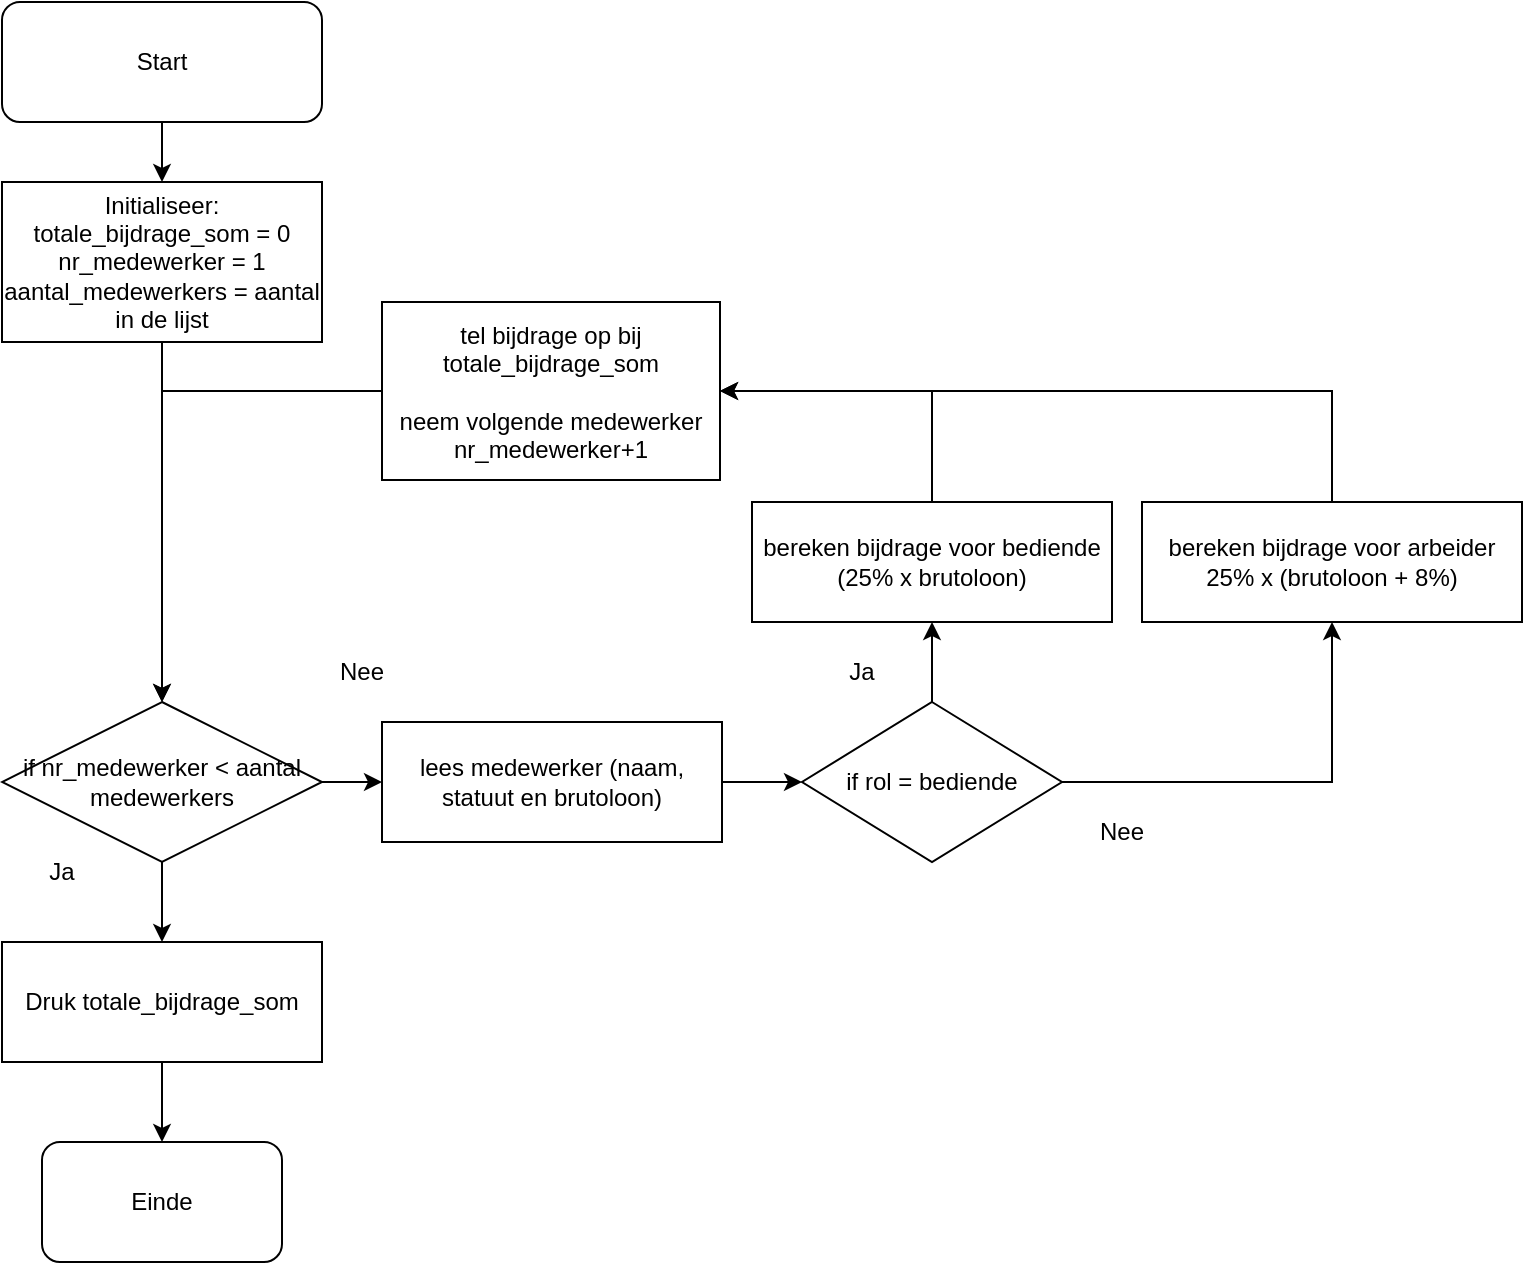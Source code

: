 <mxfile version="24.8.6">
  <diagram name="Page-1" id="o0Fvx379OKAzdxpli8dA">
    <mxGraphModel dx="1037" dy="611" grid="1" gridSize="10" guides="1" tooltips="1" connect="1" arrows="1" fold="1" page="1" pageScale="1" pageWidth="850" pageHeight="1100" math="0" shadow="0">
      <root>
        <mxCell id="0" />
        <mxCell id="1" parent="0" />
        <mxCell id="kPjmXngsmsVLts5UkG2c-30" value="" style="edgeStyle=orthogonalEdgeStyle;rounded=0;orthogonalLoop=1;jettySize=auto;html=1;" edge="1" parent="1" source="kPjmXngsmsVLts5UkG2c-1" target="kPjmXngsmsVLts5UkG2c-2">
          <mxGeometry relative="1" as="geometry" />
        </mxCell>
        <mxCell id="kPjmXngsmsVLts5UkG2c-1" value="Start" style="rounded=1;whiteSpace=wrap;html=1;" vertex="1" parent="1">
          <mxGeometry x="80" y="40" width="160" height="60" as="geometry" />
        </mxCell>
        <mxCell id="kPjmXngsmsVLts5UkG2c-15" style="edgeStyle=orthogonalEdgeStyle;rounded=0;orthogonalLoop=1;jettySize=auto;html=1;exitX=0.5;exitY=1;exitDx=0;exitDy=0;entryX=0.5;entryY=0;entryDx=0;entryDy=0;" edge="1" parent="1" source="kPjmXngsmsVLts5UkG2c-2" target="kPjmXngsmsVLts5UkG2c-3">
          <mxGeometry relative="1" as="geometry" />
        </mxCell>
        <mxCell id="kPjmXngsmsVLts5UkG2c-2" value="&lt;div&gt;Initialiseer:&lt;/div&gt;totale_bijdrage_som = 0&lt;div&gt;nr_medewerker = 1&lt;/div&gt;&lt;div&gt;aantal_medewerkers = aantal in de lijst&lt;/div&gt;" style="rounded=0;whiteSpace=wrap;html=1;" vertex="1" parent="1">
          <mxGeometry x="80" y="130" width="160" height="80" as="geometry" />
        </mxCell>
        <mxCell id="kPjmXngsmsVLts5UkG2c-16" value="" style="edgeStyle=orthogonalEdgeStyle;rounded=0;orthogonalLoop=1;jettySize=auto;html=1;" edge="1" parent="1" source="kPjmXngsmsVLts5UkG2c-3" target="kPjmXngsmsVLts5UkG2c-4">
          <mxGeometry relative="1" as="geometry" />
        </mxCell>
        <mxCell id="kPjmXngsmsVLts5UkG2c-27" value="" style="edgeStyle=orthogonalEdgeStyle;rounded=0;orthogonalLoop=1;jettySize=auto;html=1;" edge="1" parent="1" source="kPjmXngsmsVLts5UkG2c-3" target="kPjmXngsmsVLts5UkG2c-26">
          <mxGeometry relative="1" as="geometry" />
        </mxCell>
        <mxCell id="kPjmXngsmsVLts5UkG2c-3" value="if nr_medewerker &amp;lt; aantal medewerkers" style="rhombus;whiteSpace=wrap;html=1;" vertex="1" parent="1">
          <mxGeometry x="80" y="390" width="160" height="80" as="geometry" />
        </mxCell>
        <mxCell id="kPjmXngsmsVLts5UkG2c-17" value="" style="edgeStyle=orthogonalEdgeStyle;rounded=0;orthogonalLoop=1;jettySize=auto;html=1;" edge="1" parent="1" source="kPjmXngsmsVLts5UkG2c-4" target="kPjmXngsmsVLts5UkG2c-5">
          <mxGeometry relative="1" as="geometry" />
        </mxCell>
        <mxCell id="kPjmXngsmsVLts5UkG2c-4" value="lees medewerker (naam, statuut en brutoloon)" style="rounded=0;whiteSpace=wrap;html=1;" vertex="1" parent="1">
          <mxGeometry x="270" y="400" width="170" height="60" as="geometry" />
        </mxCell>
        <mxCell id="kPjmXngsmsVLts5UkG2c-21" style="edgeStyle=orthogonalEdgeStyle;rounded=0;orthogonalLoop=1;jettySize=auto;html=1;exitX=1;exitY=0.5;exitDx=0;exitDy=0;entryX=0.5;entryY=1;entryDx=0;entryDy=0;" edge="1" parent="1" source="kPjmXngsmsVLts5UkG2c-5" target="kPjmXngsmsVLts5UkG2c-11">
          <mxGeometry relative="1" as="geometry" />
        </mxCell>
        <mxCell id="kPjmXngsmsVLts5UkG2c-22" value="" style="edgeStyle=orthogonalEdgeStyle;rounded=0;orthogonalLoop=1;jettySize=auto;html=1;" edge="1" parent="1" source="kPjmXngsmsVLts5UkG2c-5" target="kPjmXngsmsVLts5UkG2c-10">
          <mxGeometry relative="1" as="geometry" />
        </mxCell>
        <mxCell id="kPjmXngsmsVLts5UkG2c-5" value="if rol = bediende" style="rhombus;whiteSpace=wrap;html=1;" vertex="1" parent="1">
          <mxGeometry x="480" y="390" width="130" height="80" as="geometry" />
        </mxCell>
        <mxCell id="kPjmXngsmsVLts5UkG2c-8" value="Nee" style="text;html=1;align=center;verticalAlign=middle;whiteSpace=wrap;rounded=0;" vertex="1" parent="1">
          <mxGeometry x="230" y="360" width="60" height="30" as="geometry" />
        </mxCell>
        <mxCell id="kPjmXngsmsVLts5UkG2c-9" value="Ja" style="text;html=1;align=center;verticalAlign=middle;whiteSpace=wrap;rounded=0;" vertex="1" parent="1">
          <mxGeometry x="80" y="460" width="60" height="30" as="geometry" />
        </mxCell>
        <mxCell id="kPjmXngsmsVLts5UkG2c-23" style="edgeStyle=orthogonalEdgeStyle;rounded=0;orthogonalLoop=1;jettySize=auto;html=1;exitX=0.5;exitY=0;exitDx=0;exitDy=0;entryX=1;entryY=0.5;entryDx=0;entryDy=0;" edge="1" parent="1" source="kPjmXngsmsVLts5UkG2c-10" target="kPjmXngsmsVLts5UkG2c-14">
          <mxGeometry relative="1" as="geometry" />
        </mxCell>
        <mxCell id="kPjmXngsmsVLts5UkG2c-10" value="bereken bijdrage voor bediende&lt;div&gt;(25% x brutoloon)&lt;/div&gt;" style="rounded=0;whiteSpace=wrap;html=1;" vertex="1" parent="1">
          <mxGeometry x="455" y="290" width="180" height="60" as="geometry" />
        </mxCell>
        <mxCell id="kPjmXngsmsVLts5UkG2c-24" style="edgeStyle=orthogonalEdgeStyle;rounded=0;orthogonalLoop=1;jettySize=auto;html=1;exitX=0.5;exitY=0;exitDx=0;exitDy=0;entryX=1;entryY=0.5;entryDx=0;entryDy=0;" edge="1" parent="1" source="kPjmXngsmsVLts5UkG2c-11" target="kPjmXngsmsVLts5UkG2c-14">
          <mxGeometry relative="1" as="geometry" />
        </mxCell>
        <mxCell id="kPjmXngsmsVLts5UkG2c-11" value="bereken bijdrage voor arbeider&lt;div&gt;25% x (brutoloon + 8%)&lt;/div&gt;" style="rounded=0;whiteSpace=wrap;html=1;" vertex="1" parent="1">
          <mxGeometry x="650" y="290" width="190" height="60" as="geometry" />
        </mxCell>
        <mxCell id="kPjmXngsmsVLts5UkG2c-12" value="Nee" style="text;html=1;align=center;verticalAlign=middle;whiteSpace=wrap;rounded=0;" vertex="1" parent="1">
          <mxGeometry x="610" y="440" width="60" height="30" as="geometry" />
        </mxCell>
        <mxCell id="kPjmXngsmsVLts5UkG2c-25" style="edgeStyle=orthogonalEdgeStyle;rounded=0;orthogonalLoop=1;jettySize=auto;html=1;entryX=0.5;entryY=0;entryDx=0;entryDy=0;" edge="1" parent="1" source="kPjmXngsmsVLts5UkG2c-14" target="kPjmXngsmsVLts5UkG2c-3">
          <mxGeometry relative="1" as="geometry" />
        </mxCell>
        <mxCell id="kPjmXngsmsVLts5UkG2c-14" value="&lt;span style=&quot;color: rgba(0, 0, 0, 0); font-family: monospace; font-size: 0px; text-align: start; text-wrap-mode: nowrap;&quot;&gt;%3CmxGraphModel%3E%3Croot%3E%3CmxCell%20id%3D%220%22%2F%3E%3CmxCell%20id%3D%221%22%20parent%3D%220%22%2F%3E%3CmxCell%20id%3D%222%22%20value%3D%22lees%20medewerker%20(naam%2C%20rol%20en%20brutoloon)%22%20style%3D%22rounded%3D0%3BwhiteSpace%3Dwrap%3Bhtml%3D1%3B%22%20vertex%3D%221%22%20parent%3D%221%22%3E%3CmxGeometry%20x%3D%22295%22%20y%3D%22400%22%20width%3D%22130%22%20height%3D%2260%22%20as%3D%22geometry%22%2F%3E%3C%2FmxCell%3E%3C%2Froot%3E%3C%2FmxGraphModel%3Etel bok&lt;/span&gt;tel bijdrage op bij totale_bijdrage_som&lt;div&gt;&lt;br&gt;&lt;div&gt;neem volgende medewerker&lt;div&gt;nr_medewerker+1&lt;/div&gt;&lt;/div&gt;&lt;/div&gt;" style="rounded=0;whiteSpace=wrap;html=1;" vertex="1" parent="1">
          <mxGeometry x="270" y="190" width="169" height="89" as="geometry" />
        </mxCell>
        <mxCell id="kPjmXngsmsVLts5UkG2c-29" value="" style="edgeStyle=orthogonalEdgeStyle;rounded=0;orthogonalLoop=1;jettySize=auto;html=1;" edge="1" parent="1" source="kPjmXngsmsVLts5UkG2c-26" target="kPjmXngsmsVLts5UkG2c-28">
          <mxGeometry relative="1" as="geometry" />
        </mxCell>
        <mxCell id="kPjmXngsmsVLts5UkG2c-26" value="Druk totale_bijdrage_som" style="rounded=0;whiteSpace=wrap;html=1;" vertex="1" parent="1">
          <mxGeometry x="80" y="510" width="160" height="60" as="geometry" />
        </mxCell>
        <mxCell id="kPjmXngsmsVLts5UkG2c-28" value="Einde" style="rounded=1;whiteSpace=wrap;html=1;" vertex="1" parent="1">
          <mxGeometry x="100" y="610" width="120" height="60" as="geometry" />
        </mxCell>
        <mxCell id="kPjmXngsmsVLts5UkG2c-31" value="Ja" style="text;html=1;align=center;verticalAlign=middle;whiteSpace=wrap;rounded=0;" vertex="1" parent="1">
          <mxGeometry x="480" y="360" width="60" height="30" as="geometry" />
        </mxCell>
      </root>
    </mxGraphModel>
  </diagram>
</mxfile>
